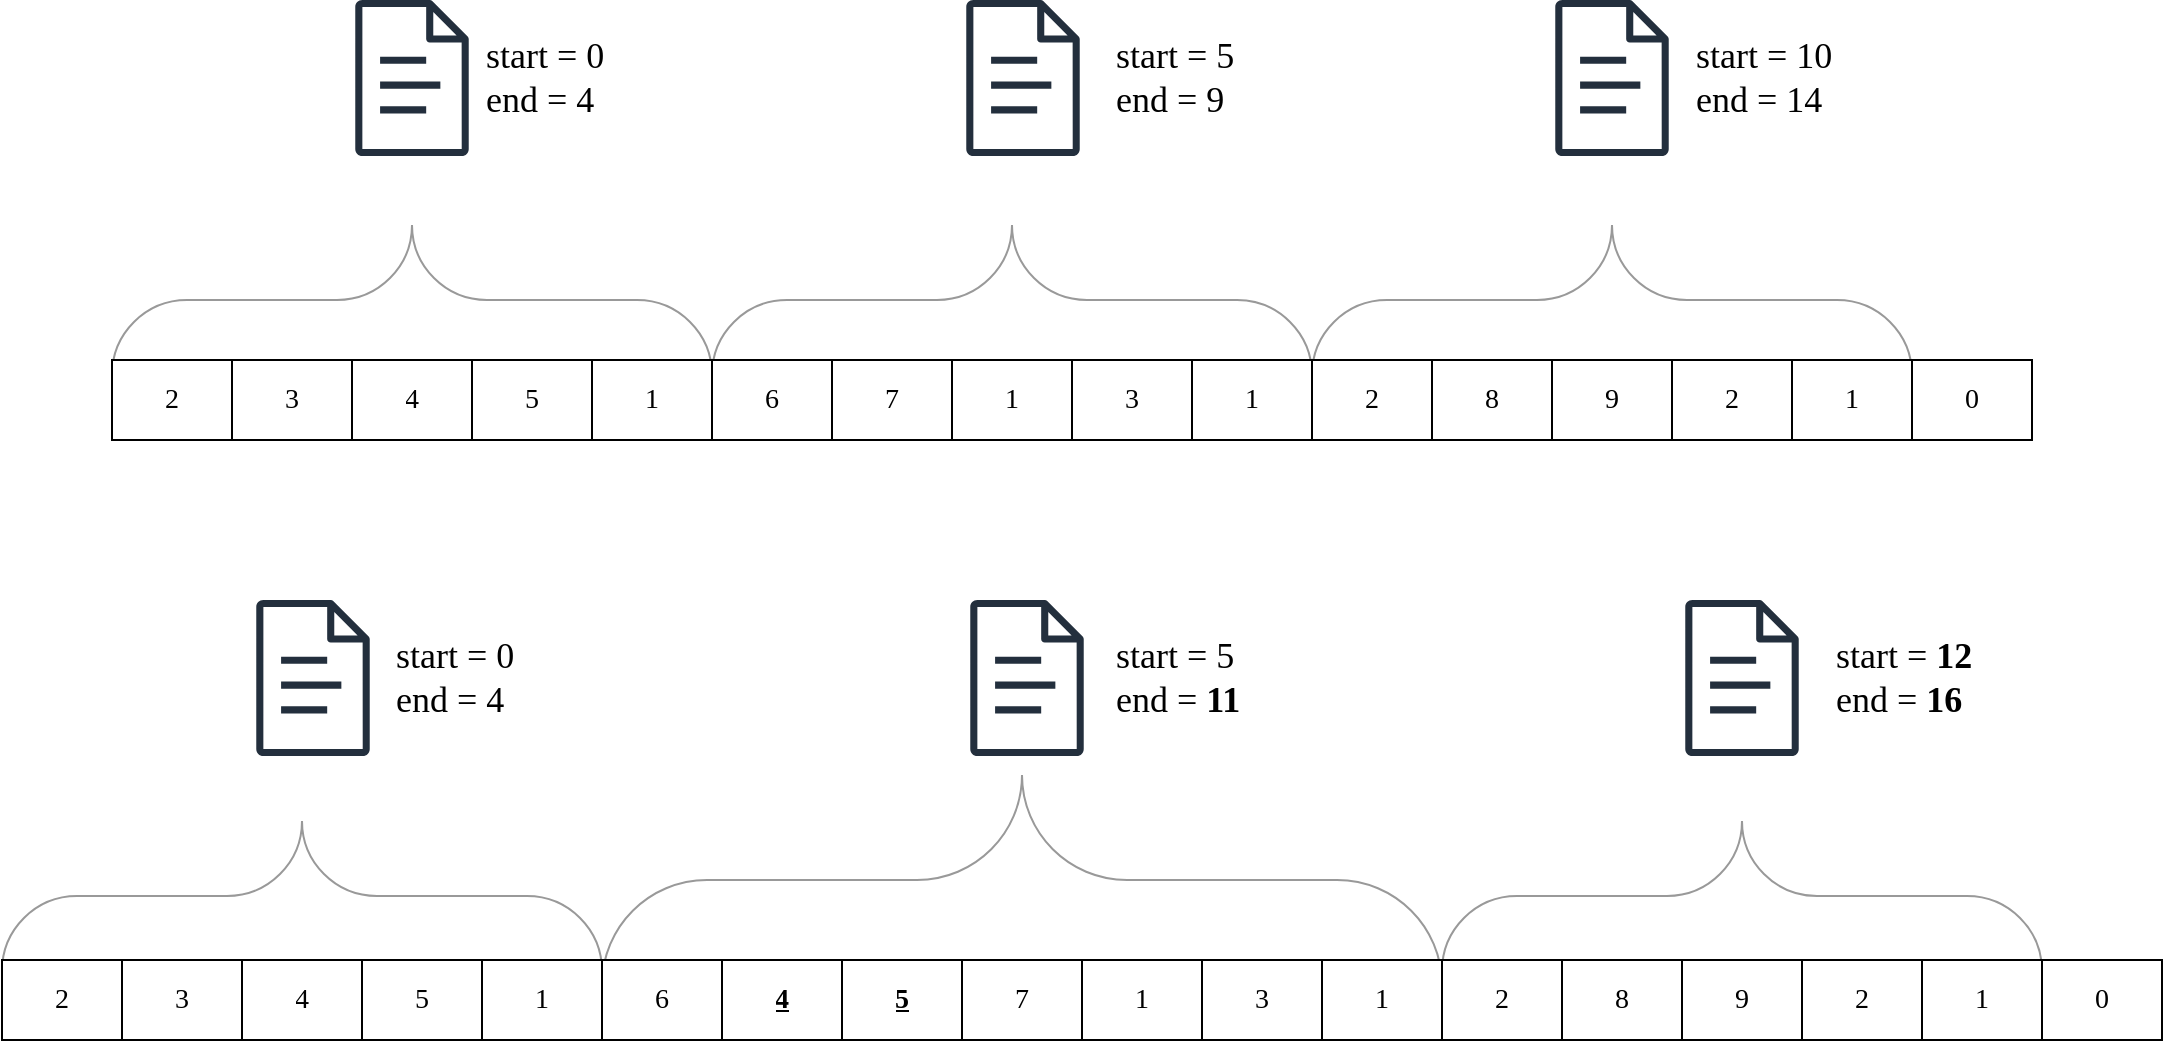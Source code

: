 <mxfile version="21.2.8" type="device">
  <diagram name="Page-1" id="FMEbDjBZcTj3LEX35FN6">
    <mxGraphModel dx="2284" dy="849" grid="1" gridSize="10" guides="1" tooltips="1" connect="1" arrows="1" fold="1" page="1" pageScale="1" pageWidth="850" pageHeight="1100" math="0" shadow="0">
      <root>
        <mxCell id="0" />
        <mxCell id="1" parent="0" />
        <mxCell id="Uie6bxuWlHnHRr9zqOEK-19" value="" style="sketch=0;outlineConnect=0;fontColor=#232F3E;gradientColor=none;fillColor=#232F3D;strokeColor=none;dashed=0;verticalLabelPosition=bottom;verticalAlign=top;align=center;html=1;fontSize=12;fontStyle=0;aspect=fixed;pointerEvents=1;shape=mxgraph.aws4.document;fontFamily=Computer Modern;" parent="1" vertex="1">
          <mxGeometry x="91.5" y="250" width="57" height="78" as="geometry" />
        </mxCell>
        <mxCell id="Uie6bxuWlHnHRr9zqOEK-20" value="" style="verticalLabelPosition=bottom;shadow=0;dashed=0;align=center;html=1;verticalAlign=top;strokeWidth=1;shape=mxgraph.mockup.markup.curlyBrace;whiteSpace=wrap;strokeColor=#999999;fontFamily=Computer Modern;" parent="1" vertex="1">
          <mxGeometry x="270" y="260" width="300" height="280" as="geometry" />
        </mxCell>
        <mxCell id="Uie6bxuWlHnHRr9zqOEK-21" value="" style="sketch=0;outlineConnect=0;fontColor=#232F3E;gradientColor=none;fillColor=#232F3D;strokeColor=none;dashed=0;verticalLabelPosition=bottom;verticalAlign=top;align=center;html=1;fontSize=12;fontStyle=0;aspect=fixed;pointerEvents=1;shape=mxgraph.aws4.document;fontFamily=Computer Modern;" parent="1" vertex="1">
          <mxGeometry x="397" y="250" width="57" height="78" as="geometry" />
        </mxCell>
        <mxCell id="Uie6bxuWlHnHRr9zqOEK-22" value="" style="verticalLabelPosition=bottom;shadow=0;dashed=0;align=center;html=1;verticalAlign=top;strokeWidth=1;shape=mxgraph.mockup.markup.curlyBrace;whiteSpace=wrap;strokeColor=#999999;fontFamily=Computer Modern;" parent="1" vertex="1">
          <mxGeometry x="-30" y="340" width="300" height="120" as="geometry" />
        </mxCell>
        <mxCell id="Uie6bxuWlHnHRr9zqOEK-23" value="" style="verticalLabelPosition=bottom;shadow=0;dashed=0;align=center;html=1;verticalAlign=top;strokeWidth=1;shape=mxgraph.mockup.markup.curlyBrace;whiteSpace=wrap;strokeColor=#999999;fontFamily=Computer Modern;" parent="1" vertex="1">
          <mxGeometry x="570" y="260" width="300" height="280" as="geometry" />
        </mxCell>
        <mxCell id="Uie6bxuWlHnHRr9zqOEK-24" value="" style="sketch=0;outlineConnect=0;fontColor=#232F3E;gradientColor=none;fillColor=#232F3D;strokeColor=none;dashed=0;verticalLabelPosition=bottom;verticalAlign=top;align=center;html=1;fontSize=12;fontStyle=0;aspect=fixed;pointerEvents=1;shape=mxgraph.aws4.document;fontFamily=Computer Modern;" parent="1" vertex="1">
          <mxGeometry x="691.5" y="250" width="57" height="78" as="geometry" />
        </mxCell>
        <mxCell id="Uie6bxuWlHnHRr9zqOEK-42" value="" style="sketch=0;outlineConnect=0;fontColor=#232F3E;gradientColor=none;fillColor=#232F3D;strokeColor=none;dashed=0;verticalLabelPosition=bottom;verticalAlign=top;align=center;html=1;fontSize=12;fontStyle=0;aspect=fixed;pointerEvents=1;shape=mxgraph.aws4.document;fontFamily=Computer Modern;" parent="1" vertex="1">
          <mxGeometry x="42" y="550" width="57" height="78" as="geometry" />
        </mxCell>
        <mxCell id="Uie6bxuWlHnHRr9zqOEK-43" value="" style="sketch=0;outlineConnect=0;fontColor=#232F3E;gradientColor=none;fillColor=#232F3D;strokeColor=none;dashed=0;verticalLabelPosition=bottom;verticalAlign=top;align=center;html=1;fontSize=12;fontStyle=0;aspect=fixed;pointerEvents=1;shape=mxgraph.aws4.document;fontFamily=Computer Modern;" parent="1" vertex="1">
          <mxGeometry x="399" y="550" width="57" height="78" as="geometry" />
        </mxCell>
        <mxCell id="Uie6bxuWlHnHRr9zqOEK-44" value="" style="verticalLabelPosition=bottom;shadow=0;dashed=0;align=center;html=1;verticalAlign=top;strokeWidth=1;shape=mxgraph.mockup.markup.curlyBrace;whiteSpace=wrap;strokeColor=#999999;fontFamily=Computer Modern;" parent="1" vertex="1">
          <mxGeometry x="-85" y="628" width="300" height="140" as="geometry" />
        </mxCell>
        <mxCell id="Uie6bxuWlHnHRr9zqOEK-45" value="" style="sketch=0;outlineConnect=0;fontColor=#232F3E;gradientColor=none;fillColor=#232F3D;strokeColor=none;dashed=0;verticalLabelPosition=bottom;verticalAlign=top;align=center;html=1;fontSize=12;fontStyle=0;aspect=fixed;pointerEvents=1;shape=mxgraph.aws4.document;fontFamily=Computer Modern;" parent="1" vertex="1">
          <mxGeometry x="756.5" y="550" width="57" height="78" as="geometry" />
        </mxCell>
        <mxCell id="Uie6bxuWlHnHRr9zqOEK-65" value="" style="verticalLabelPosition=bottom;shadow=0;dashed=0;align=center;html=1;verticalAlign=top;strokeWidth=1;shape=mxgraph.mockup.markup.curlyBrace;whiteSpace=wrap;strokeColor=#999999;fontFamily=Computer Modern;" parent="1" vertex="1">
          <mxGeometry x="215" y="620" width="420" height="140" as="geometry" />
        </mxCell>
        <mxCell id="Uie6bxuWlHnHRr9zqOEK-66" value="" style="verticalLabelPosition=bottom;shadow=0;dashed=0;align=center;html=1;verticalAlign=top;strokeWidth=1;shape=mxgraph.mockup.markup.curlyBrace;whiteSpace=wrap;strokeColor=#999999;fontFamily=Computer Modern;" parent="1" vertex="1">
          <mxGeometry x="635" y="628" width="300" height="140" as="geometry" />
        </mxCell>
        <mxCell id="Uie6bxuWlHnHRr9zqOEK-46" value="" style="shape=table;startSize=0;container=1;collapsible=0;childLayout=tableLayout;fontFamily=Computer Modern;fontSize=14;" parent="1" vertex="1">
          <mxGeometry x="-85" y="730" width="1080" height="40" as="geometry" />
        </mxCell>
        <mxCell id="Uie6bxuWlHnHRr9zqOEK-47" value="" style="shape=tableRow;horizontal=0;startSize=0;swimlaneHead=0;swimlaneBody=0;strokeColor=inherit;top=0;left=0;bottom=0;right=0;collapsible=0;dropTarget=0;fillColor=none;points=[[0,0.5],[1,0.5]];portConstraint=eastwest;fontFamily=Computer Modern;fontSize=14;" parent="Uie6bxuWlHnHRr9zqOEK-46" vertex="1">
          <mxGeometry width="1080" height="40" as="geometry" />
        </mxCell>
        <mxCell id="Uie6bxuWlHnHRr9zqOEK-48" value="2" style="shape=partialRectangle;html=1;whiteSpace=wrap;connectable=0;strokeColor=inherit;overflow=hidden;fillColor=none;top=0;left=0;bottom=0;right=0;pointerEvents=1;fontFamily=Computer Modern;fontSize=14;" parent="Uie6bxuWlHnHRr9zqOEK-47" vertex="1">
          <mxGeometry width="60" height="40" as="geometry">
            <mxRectangle width="60" height="40" as="alternateBounds" />
          </mxGeometry>
        </mxCell>
        <mxCell id="Uie6bxuWlHnHRr9zqOEK-49" value="3" style="shape=partialRectangle;html=1;whiteSpace=wrap;connectable=0;strokeColor=inherit;overflow=hidden;fillColor=none;top=0;left=0;bottom=0;right=0;pointerEvents=1;fontFamily=Computer Modern;fontSize=14;" parent="Uie6bxuWlHnHRr9zqOEK-47" vertex="1">
          <mxGeometry x="60" width="60" height="40" as="geometry">
            <mxRectangle width="60" height="40" as="alternateBounds" />
          </mxGeometry>
        </mxCell>
        <mxCell id="Uie6bxuWlHnHRr9zqOEK-50" value="4" style="shape=partialRectangle;html=1;whiteSpace=wrap;connectable=0;strokeColor=inherit;overflow=hidden;fillColor=none;top=0;left=0;bottom=0;right=0;pointerEvents=1;fontFamily=Computer Modern;fontSize=14;" parent="Uie6bxuWlHnHRr9zqOEK-47" vertex="1">
          <mxGeometry x="120" width="60" height="40" as="geometry">
            <mxRectangle width="60" height="40" as="alternateBounds" />
          </mxGeometry>
        </mxCell>
        <mxCell id="Uie6bxuWlHnHRr9zqOEK-51" value="5" style="shape=partialRectangle;html=1;whiteSpace=wrap;connectable=0;strokeColor=inherit;overflow=hidden;fillColor=none;top=0;left=0;bottom=0;right=0;pointerEvents=1;fontFamily=Computer Modern;fontSize=14;" parent="Uie6bxuWlHnHRr9zqOEK-47" vertex="1">
          <mxGeometry x="180" width="60" height="40" as="geometry">
            <mxRectangle width="60" height="40" as="alternateBounds" />
          </mxGeometry>
        </mxCell>
        <mxCell id="Uie6bxuWlHnHRr9zqOEK-52" value="1" style="shape=partialRectangle;html=1;whiteSpace=wrap;connectable=0;strokeColor=inherit;overflow=hidden;fillColor=none;top=0;left=0;bottom=0;right=0;pointerEvents=1;fontFamily=Computer Modern;fontSize=14;" parent="Uie6bxuWlHnHRr9zqOEK-47" vertex="1">
          <mxGeometry x="240" width="60" height="40" as="geometry">
            <mxRectangle width="60" height="40" as="alternateBounds" />
          </mxGeometry>
        </mxCell>
        <mxCell id="Uie6bxuWlHnHRr9zqOEK-53" value="6" style="shape=partialRectangle;html=1;whiteSpace=wrap;connectable=0;strokeColor=inherit;overflow=hidden;fillColor=none;top=0;left=0;bottom=0;right=0;pointerEvents=1;fontFamily=Computer Modern;fontSize=14;" parent="Uie6bxuWlHnHRr9zqOEK-47" vertex="1">
          <mxGeometry x="300" width="60" height="40" as="geometry">
            <mxRectangle width="60" height="40" as="alternateBounds" />
          </mxGeometry>
        </mxCell>
        <mxCell id="Uie6bxuWlHnHRr9zqOEK-54" value="&lt;b style=&quot;font-size: 14px;&quot;&gt;&lt;u style=&quot;font-size: 14px;&quot;&gt;&lt;font style=&quot;font-size: 14px;&quot;&gt;4&lt;/font&gt;&lt;/u&gt;&lt;/b&gt;" style="shape=partialRectangle;html=1;whiteSpace=wrap;connectable=0;strokeColor=inherit;overflow=hidden;fillColor=none;top=0;left=0;bottom=0;right=0;pointerEvents=1;fontFamily=Computer Modern;fontSize=14;" parent="Uie6bxuWlHnHRr9zqOEK-47" vertex="1">
          <mxGeometry x="360" width="60" height="40" as="geometry">
            <mxRectangle width="60" height="40" as="alternateBounds" />
          </mxGeometry>
        </mxCell>
        <mxCell id="Uie6bxuWlHnHRr9zqOEK-55" value="&lt;b style=&quot;font-size: 14px;&quot;&gt;&lt;u style=&quot;font-size: 14px;&quot;&gt;&lt;font style=&quot;font-size: 14px;&quot;&gt;5&lt;/font&gt;&lt;/u&gt;&lt;/b&gt;" style="shape=partialRectangle;html=1;whiteSpace=wrap;connectable=0;strokeColor=inherit;overflow=hidden;fillColor=none;top=0;left=0;bottom=0;right=0;pointerEvents=1;fontFamily=Computer Modern;fontSize=14;" parent="Uie6bxuWlHnHRr9zqOEK-47" vertex="1">
          <mxGeometry x="420" width="60" height="40" as="geometry">
            <mxRectangle width="60" height="40" as="alternateBounds" />
          </mxGeometry>
        </mxCell>
        <mxCell id="Uie6bxuWlHnHRr9zqOEK-56" value="7" style="shape=partialRectangle;html=1;whiteSpace=wrap;connectable=0;strokeColor=inherit;overflow=hidden;fillColor=none;top=0;left=0;bottom=0;right=0;pointerEvents=1;fontFamily=Computer Modern;fontSize=14;" parent="Uie6bxuWlHnHRr9zqOEK-47" vertex="1">
          <mxGeometry x="480" width="60" height="40" as="geometry">
            <mxRectangle width="60" height="40" as="alternateBounds" />
          </mxGeometry>
        </mxCell>
        <mxCell id="Uie6bxuWlHnHRr9zqOEK-57" value="1" style="shape=partialRectangle;html=1;whiteSpace=wrap;connectable=0;strokeColor=inherit;overflow=hidden;fillColor=none;top=0;left=0;bottom=0;right=0;pointerEvents=1;fontFamily=Computer Modern;fontSize=14;" parent="Uie6bxuWlHnHRr9zqOEK-47" vertex="1">
          <mxGeometry x="540" width="60" height="40" as="geometry">
            <mxRectangle width="60" height="40" as="alternateBounds" />
          </mxGeometry>
        </mxCell>
        <mxCell id="Uie6bxuWlHnHRr9zqOEK-58" value="3" style="shape=partialRectangle;html=1;whiteSpace=wrap;connectable=0;strokeColor=inherit;overflow=hidden;fillColor=none;top=0;left=0;bottom=0;right=0;pointerEvents=1;fontFamily=Computer Modern;fontSize=14;" parent="Uie6bxuWlHnHRr9zqOEK-47" vertex="1">
          <mxGeometry x="600" width="60" height="40" as="geometry">
            <mxRectangle width="60" height="40" as="alternateBounds" />
          </mxGeometry>
        </mxCell>
        <mxCell id="Uie6bxuWlHnHRr9zqOEK-59" value="1" style="shape=partialRectangle;html=1;whiteSpace=wrap;connectable=0;strokeColor=inherit;overflow=hidden;fillColor=none;top=0;left=0;bottom=0;right=0;pointerEvents=1;fontFamily=Computer Modern;fontSize=14;" parent="Uie6bxuWlHnHRr9zqOEK-47" vertex="1">
          <mxGeometry x="660" width="60" height="40" as="geometry">
            <mxRectangle width="60" height="40" as="alternateBounds" />
          </mxGeometry>
        </mxCell>
        <mxCell id="Uie6bxuWlHnHRr9zqOEK-60" value="2" style="shape=partialRectangle;html=1;whiteSpace=wrap;connectable=0;strokeColor=inherit;overflow=hidden;fillColor=none;top=0;left=0;bottom=0;right=0;pointerEvents=1;fontFamily=Computer Modern;fontSize=14;" parent="Uie6bxuWlHnHRr9zqOEK-47" vertex="1">
          <mxGeometry x="720" width="60" height="40" as="geometry">
            <mxRectangle width="60" height="40" as="alternateBounds" />
          </mxGeometry>
        </mxCell>
        <mxCell id="Uie6bxuWlHnHRr9zqOEK-61" value="8" style="shape=partialRectangle;html=1;whiteSpace=wrap;connectable=0;strokeColor=inherit;overflow=hidden;fillColor=none;top=0;left=0;bottom=0;right=0;pointerEvents=1;fontFamily=Computer Modern;fontSize=14;" parent="Uie6bxuWlHnHRr9zqOEK-47" vertex="1">
          <mxGeometry x="780" width="60" height="40" as="geometry">
            <mxRectangle width="60" height="40" as="alternateBounds" />
          </mxGeometry>
        </mxCell>
        <mxCell id="Uie6bxuWlHnHRr9zqOEK-62" value="9" style="shape=partialRectangle;html=1;whiteSpace=wrap;connectable=0;strokeColor=inherit;overflow=hidden;fillColor=none;top=0;left=0;bottom=0;right=0;pointerEvents=1;fontFamily=Computer Modern;fontSize=14;" parent="Uie6bxuWlHnHRr9zqOEK-47" vertex="1">
          <mxGeometry x="840" width="60" height="40" as="geometry">
            <mxRectangle width="60" height="40" as="alternateBounds" />
          </mxGeometry>
        </mxCell>
        <mxCell id="Uie6bxuWlHnHRr9zqOEK-63" value="2" style="shape=partialRectangle;html=1;whiteSpace=wrap;connectable=0;strokeColor=inherit;overflow=hidden;fillColor=none;top=0;left=0;bottom=0;right=0;pointerEvents=1;fontFamily=Computer Modern;fontSize=14;" parent="Uie6bxuWlHnHRr9zqOEK-47" vertex="1">
          <mxGeometry x="900" width="60" height="40" as="geometry">
            <mxRectangle width="60" height="40" as="alternateBounds" />
          </mxGeometry>
        </mxCell>
        <mxCell id="Uie6bxuWlHnHRr9zqOEK-64" value="1" style="shape=partialRectangle;html=1;whiteSpace=wrap;connectable=0;strokeColor=inherit;overflow=hidden;fillColor=none;top=0;left=0;bottom=0;right=0;pointerEvents=1;fontFamily=Computer Modern;fontSize=14;" parent="Uie6bxuWlHnHRr9zqOEK-47" vertex="1">
          <mxGeometry x="960" width="60" height="40" as="geometry">
            <mxRectangle width="60" height="40" as="alternateBounds" />
          </mxGeometry>
        </mxCell>
        <mxCell id="H6B944awzRj0J7YHUQM1-18" value="0" style="shape=partialRectangle;html=1;whiteSpace=wrap;connectable=0;strokeColor=inherit;overflow=hidden;fillColor=none;top=0;left=0;bottom=0;right=0;pointerEvents=1;fontFamily=Computer Modern;fontSize=14;" vertex="1" parent="Uie6bxuWlHnHRr9zqOEK-47">
          <mxGeometry x="1020" width="60" height="40" as="geometry">
            <mxRectangle width="60" height="40" as="alternateBounds" />
          </mxGeometry>
        </mxCell>
        <mxCell id="Uie6bxuWlHnHRr9zqOEK-67" value="&lt;font style=&quot;font-size: 18px;&quot;&gt;start = 0&lt;br style=&quot;font-size: 18px;&quot;&gt;end = 4&lt;/font&gt;" style="text;html=1;align=left;verticalAlign=middle;resizable=0;points=[];autosize=1;strokeColor=none;fillColor=none;fontFamily=Computer Modern;fontSize=18;" parent="1" vertex="1">
          <mxGeometry x="155" y="259" width="80" height="60" as="geometry" />
        </mxCell>
        <mxCell id="Uie6bxuWlHnHRr9zqOEK-68" value="&lt;font style=&quot;font-size: 18px;&quot;&gt;start = 5&lt;br style=&quot;font-size: 18px;&quot;&gt;end = 9&lt;/font&gt;" style="text;html=1;align=left;verticalAlign=middle;resizable=0;points=[];autosize=1;strokeColor=none;fillColor=none;fontFamily=Computer Modern;fontSize=18;" parent="1" vertex="1">
          <mxGeometry x="470" y="259" width="80" height="60" as="geometry" />
        </mxCell>
        <mxCell id="Uie6bxuWlHnHRr9zqOEK-69" value="&lt;font style=&quot;font-size: 18px;&quot;&gt;start = 10&lt;br style=&quot;font-size: 18px;&quot;&gt;end = 14&lt;/font&gt;" style="text;html=1;align=left;verticalAlign=middle;resizable=0;points=[];autosize=1;strokeColor=none;fillColor=none;fontFamily=Computer Modern;fontSize=18;" parent="1" vertex="1">
          <mxGeometry x="760" y="259" width="90" height="60" as="geometry" />
        </mxCell>
        <mxCell id="Uie6bxuWlHnHRr9zqOEK-70" value="&lt;font style=&quot;font-size: 18px;&quot;&gt;start = 0&lt;br style=&quot;font-size: 18px;&quot;&gt;end = 4&lt;/font&gt;" style="text;html=1;align=left;verticalAlign=middle;resizable=0;points=[];autosize=1;strokeColor=none;fillColor=none;fontFamily=Computer Modern;fontSize=18;" parent="1" vertex="1">
          <mxGeometry x="110" y="559" width="80" height="60" as="geometry" />
        </mxCell>
        <mxCell id="Uie6bxuWlHnHRr9zqOEK-71" value="&lt;font style=&quot;font-size: 18px;&quot;&gt;start = 5&lt;br style=&quot;font-size: 18px;&quot;&gt;end = &lt;b style=&quot;font-size: 18px;&quot;&gt;11&lt;/b&gt;&lt;/font&gt;" style="text;html=1;align=left;verticalAlign=middle;resizable=0;points=[];autosize=1;strokeColor=none;fillColor=none;fontFamily=Computer Modern;fontSize=18;" parent="1" vertex="1">
          <mxGeometry x="470" y="559" width="90" height="60" as="geometry" />
        </mxCell>
        <mxCell id="Uie6bxuWlHnHRr9zqOEK-72" value="&lt;font style=&quot;font-size: 18px;&quot;&gt;start = &lt;b style=&quot;font-size: 18px;&quot;&gt;12&lt;/b&gt;&lt;br style=&quot;font-size: 18px;&quot;&gt;end = &lt;b style=&quot;font-size: 18px;&quot;&gt;16&lt;/b&gt;&lt;/font&gt;" style="text;html=1;align=left;verticalAlign=middle;resizable=0;points=[];autosize=1;strokeColor=none;fillColor=none;fontFamily=Computer Modern;fontSize=18;" parent="1" vertex="1">
          <mxGeometry x="830" y="559" width="90" height="60" as="geometry" />
        </mxCell>
        <mxCell id="Uie6bxuWlHnHRr9zqOEK-2" value="" style="shape=table;startSize=0;container=1;collapsible=0;childLayout=tableLayout;fontFamily=Computer Modern;fontSize=14;" parent="1" vertex="1">
          <mxGeometry x="-30" y="430" width="960" height="40" as="geometry" />
        </mxCell>
        <mxCell id="Uie6bxuWlHnHRr9zqOEK-3" value="" style="shape=tableRow;horizontal=0;startSize=0;swimlaneHead=0;swimlaneBody=0;strokeColor=inherit;top=0;left=0;bottom=0;right=0;collapsible=0;dropTarget=0;fillColor=none;points=[[0,0.5],[1,0.5]];portConstraint=eastwest;fontFamily=Computer Modern;fontSize=14;" parent="Uie6bxuWlHnHRr9zqOEK-2" vertex="1">
          <mxGeometry width="960" height="40" as="geometry" />
        </mxCell>
        <mxCell id="Uie6bxuWlHnHRr9zqOEK-4" value="2" style="shape=partialRectangle;html=1;whiteSpace=wrap;connectable=0;strokeColor=inherit;overflow=hidden;fillColor=none;top=0;left=0;bottom=0;right=0;pointerEvents=1;fontFamily=Computer Modern;fontSize=14;" parent="Uie6bxuWlHnHRr9zqOEK-3" vertex="1">
          <mxGeometry width="60" height="40" as="geometry">
            <mxRectangle width="60" height="40" as="alternateBounds" />
          </mxGeometry>
        </mxCell>
        <mxCell id="Uie6bxuWlHnHRr9zqOEK-5" value="3" style="shape=partialRectangle;html=1;whiteSpace=wrap;connectable=0;strokeColor=inherit;overflow=hidden;fillColor=none;top=0;left=0;bottom=0;right=0;pointerEvents=1;fontFamily=Computer Modern;fontSize=14;" parent="Uie6bxuWlHnHRr9zqOEK-3" vertex="1">
          <mxGeometry x="60" width="60" height="40" as="geometry">
            <mxRectangle width="60" height="40" as="alternateBounds" />
          </mxGeometry>
        </mxCell>
        <mxCell id="Uie6bxuWlHnHRr9zqOEK-6" value="4" style="shape=partialRectangle;html=1;whiteSpace=wrap;connectable=0;strokeColor=inherit;overflow=hidden;fillColor=none;top=0;left=0;bottom=0;right=0;pointerEvents=1;fontFamily=Computer Modern;fontSize=14;" parent="Uie6bxuWlHnHRr9zqOEK-3" vertex="1">
          <mxGeometry x="120" width="60" height="40" as="geometry">
            <mxRectangle width="60" height="40" as="alternateBounds" />
          </mxGeometry>
        </mxCell>
        <mxCell id="Uie6bxuWlHnHRr9zqOEK-7" value="5" style="shape=partialRectangle;html=1;whiteSpace=wrap;connectable=0;strokeColor=inherit;overflow=hidden;fillColor=none;top=0;left=0;bottom=0;right=0;pointerEvents=1;fontFamily=Computer Modern;fontSize=14;" parent="Uie6bxuWlHnHRr9zqOEK-3" vertex="1">
          <mxGeometry x="180" width="60" height="40" as="geometry">
            <mxRectangle width="60" height="40" as="alternateBounds" />
          </mxGeometry>
        </mxCell>
        <mxCell id="Uie6bxuWlHnHRr9zqOEK-8" value="1" style="shape=partialRectangle;html=1;whiteSpace=wrap;connectable=0;strokeColor=inherit;overflow=hidden;fillColor=none;top=0;left=0;bottom=0;right=0;pointerEvents=1;fontFamily=Computer Modern;fontSize=14;" parent="Uie6bxuWlHnHRr9zqOEK-3" vertex="1">
          <mxGeometry x="240" width="60" height="40" as="geometry">
            <mxRectangle width="60" height="40" as="alternateBounds" />
          </mxGeometry>
        </mxCell>
        <mxCell id="Uie6bxuWlHnHRr9zqOEK-9" value="6" style="shape=partialRectangle;html=1;whiteSpace=wrap;connectable=0;strokeColor=inherit;overflow=hidden;fillColor=none;top=0;left=0;bottom=0;right=0;pointerEvents=1;fontFamily=Computer Modern;fontSize=14;" parent="Uie6bxuWlHnHRr9zqOEK-3" vertex="1">
          <mxGeometry x="300" width="60" height="40" as="geometry">
            <mxRectangle width="60" height="40" as="alternateBounds" />
          </mxGeometry>
        </mxCell>
        <mxCell id="Uie6bxuWlHnHRr9zqOEK-10" value="7" style="shape=partialRectangle;html=1;whiteSpace=wrap;connectable=0;strokeColor=inherit;overflow=hidden;fillColor=none;top=0;left=0;bottom=0;right=0;pointerEvents=1;fontFamily=Computer Modern;fontSize=14;" parent="Uie6bxuWlHnHRr9zqOEK-3" vertex="1">
          <mxGeometry x="360" width="60" height="40" as="geometry">
            <mxRectangle width="60" height="40" as="alternateBounds" />
          </mxGeometry>
        </mxCell>
        <mxCell id="Uie6bxuWlHnHRr9zqOEK-11" value="1" style="shape=partialRectangle;html=1;whiteSpace=wrap;connectable=0;strokeColor=inherit;overflow=hidden;fillColor=none;top=0;left=0;bottom=0;right=0;pointerEvents=1;fontFamily=Computer Modern;fontSize=14;" parent="Uie6bxuWlHnHRr9zqOEK-3" vertex="1">
          <mxGeometry x="420" width="60" height="40" as="geometry">
            <mxRectangle width="60" height="40" as="alternateBounds" />
          </mxGeometry>
        </mxCell>
        <mxCell id="Uie6bxuWlHnHRr9zqOEK-12" value="3" style="shape=partialRectangle;html=1;whiteSpace=wrap;connectable=0;strokeColor=inherit;overflow=hidden;fillColor=none;top=0;left=0;bottom=0;right=0;pointerEvents=1;fontFamily=Computer Modern;fontSize=14;" parent="Uie6bxuWlHnHRr9zqOEK-3" vertex="1">
          <mxGeometry x="480" width="60" height="40" as="geometry">
            <mxRectangle width="60" height="40" as="alternateBounds" />
          </mxGeometry>
        </mxCell>
        <mxCell id="Uie6bxuWlHnHRr9zqOEK-13" value="1" style="shape=partialRectangle;html=1;whiteSpace=wrap;connectable=0;strokeColor=inherit;overflow=hidden;fillColor=none;top=0;left=0;bottom=0;right=0;pointerEvents=1;fontFamily=Computer Modern;fontSize=14;" parent="Uie6bxuWlHnHRr9zqOEK-3" vertex="1">
          <mxGeometry x="540" width="60" height="40" as="geometry">
            <mxRectangle width="60" height="40" as="alternateBounds" />
          </mxGeometry>
        </mxCell>
        <mxCell id="Uie6bxuWlHnHRr9zqOEK-14" value="2" style="shape=partialRectangle;html=1;whiteSpace=wrap;connectable=0;strokeColor=inherit;overflow=hidden;fillColor=none;top=0;left=0;bottom=0;right=0;pointerEvents=1;fontFamily=Computer Modern;fontSize=14;" parent="Uie6bxuWlHnHRr9zqOEK-3" vertex="1">
          <mxGeometry x="600" width="60" height="40" as="geometry">
            <mxRectangle width="60" height="40" as="alternateBounds" />
          </mxGeometry>
        </mxCell>
        <mxCell id="Uie6bxuWlHnHRr9zqOEK-15" value="8" style="shape=partialRectangle;html=1;whiteSpace=wrap;connectable=0;strokeColor=inherit;overflow=hidden;fillColor=none;top=0;left=0;bottom=0;right=0;pointerEvents=1;fontFamily=Computer Modern;fontSize=14;" parent="Uie6bxuWlHnHRr9zqOEK-3" vertex="1">
          <mxGeometry x="660" width="60" height="40" as="geometry">
            <mxRectangle width="60" height="40" as="alternateBounds" />
          </mxGeometry>
        </mxCell>
        <mxCell id="Uie6bxuWlHnHRr9zqOEK-16" value="9" style="shape=partialRectangle;html=1;whiteSpace=wrap;connectable=0;strokeColor=inherit;overflow=hidden;fillColor=none;top=0;left=0;bottom=0;right=0;pointerEvents=1;fontFamily=Computer Modern;fontSize=14;" parent="Uie6bxuWlHnHRr9zqOEK-3" vertex="1">
          <mxGeometry x="720" width="60" height="40" as="geometry">
            <mxRectangle width="60" height="40" as="alternateBounds" />
          </mxGeometry>
        </mxCell>
        <mxCell id="Uie6bxuWlHnHRr9zqOEK-17" value="2" style="shape=partialRectangle;html=1;whiteSpace=wrap;connectable=0;strokeColor=inherit;overflow=hidden;fillColor=none;top=0;left=0;bottom=0;right=0;pointerEvents=1;fontFamily=Computer Modern;fontSize=14;" parent="Uie6bxuWlHnHRr9zqOEK-3" vertex="1">
          <mxGeometry x="780" width="60" height="40" as="geometry">
            <mxRectangle width="60" height="40" as="alternateBounds" />
          </mxGeometry>
        </mxCell>
        <mxCell id="Uie6bxuWlHnHRr9zqOEK-18" value="1" style="shape=partialRectangle;html=1;whiteSpace=wrap;connectable=0;strokeColor=inherit;overflow=hidden;fillColor=none;top=0;left=0;bottom=0;right=0;pointerEvents=1;fontFamily=Computer Modern;fontSize=14;" parent="Uie6bxuWlHnHRr9zqOEK-3" vertex="1">
          <mxGeometry x="840" width="60" height="40" as="geometry">
            <mxRectangle width="60" height="40" as="alternateBounds" />
          </mxGeometry>
        </mxCell>
        <mxCell id="H6B944awzRj0J7YHUQM1-17" value="0" style="shape=partialRectangle;html=1;whiteSpace=wrap;connectable=0;strokeColor=inherit;overflow=hidden;fillColor=none;top=0;left=0;bottom=0;right=0;pointerEvents=1;fontFamily=Computer Modern;fontSize=14;" vertex="1" parent="Uie6bxuWlHnHRr9zqOEK-3">
          <mxGeometry x="900" width="60" height="40" as="geometry">
            <mxRectangle width="60" height="40" as="alternateBounds" />
          </mxGeometry>
        </mxCell>
      </root>
    </mxGraphModel>
  </diagram>
</mxfile>
